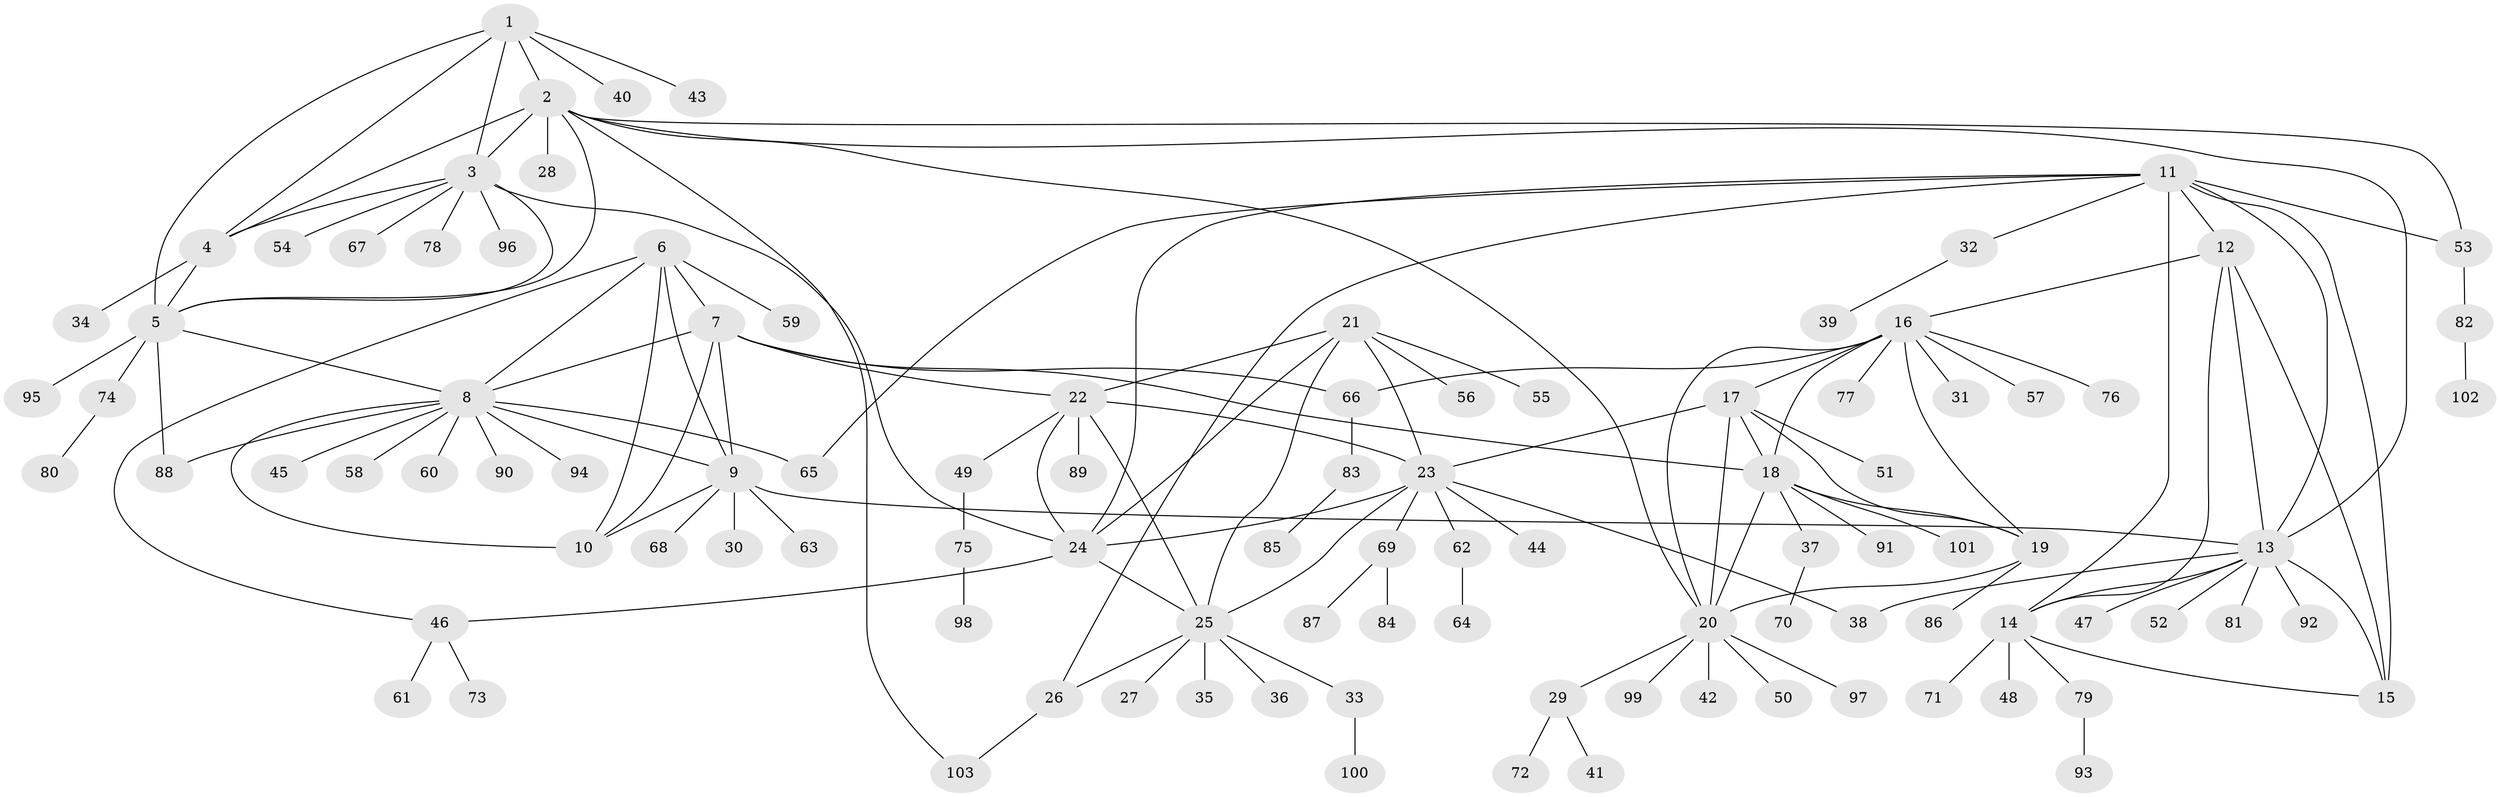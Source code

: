 // Generated by graph-tools (version 1.1) at 2025/15/03/09/25 04:15:43]
// undirected, 103 vertices, 146 edges
graph export_dot {
graph [start="1"]
  node [color=gray90,style=filled];
  1;
  2;
  3;
  4;
  5;
  6;
  7;
  8;
  9;
  10;
  11;
  12;
  13;
  14;
  15;
  16;
  17;
  18;
  19;
  20;
  21;
  22;
  23;
  24;
  25;
  26;
  27;
  28;
  29;
  30;
  31;
  32;
  33;
  34;
  35;
  36;
  37;
  38;
  39;
  40;
  41;
  42;
  43;
  44;
  45;
  46;
  47;
  48;
  49;
  50;
  51;
  52;
  53;
  54;
  55;
  56;
  57;
  58;
  59;
  60;
  61;
  62;
  63;
  64;
  65;
  66;
  67;
  68;
  69;
  70;
  71;
  72;
  73;
  74;
  75;
  76;
  77;
  78;
  79;
  80;
  81;
  82;
  83;
  84;
  85;
  86;
  87;
  88;
  89;
  90;
  91;
  92;
  93;
  94;
  95;
  96;
  97;
  98;
  99;
  100;
  101;
  102;
  103;
  1 -- 2;
  1 -- 3;
  1 -- 4;
  1 -- 5;
  1 -- 40;
  1 -- 43;
  2 -- 3;
  2 -- 4;
  2 -- 5;
  2 -- 13;
  2 -- 20;
  2 -- 28;
  2 -- 53;
  2 -- 103;
  3 -- 4;
  3 -- 5;
  3 -- 24;
  3 -- 54;
  3 -- 67;
  3 -- 78;
  3 -- 96;
  4 -- 5;
  4 -- 34;
  5 -- 8;
  5 -- 74;
  5 -- 88;
  5 -- 95;
  6 -- 7;
  6 -- 8;
  6 -- 9;
  6 -- 10;
  6 -- 46;
  6 -- 59;
  7 -- 8;
  7 -- 9;
  7 -- 10;
  7 -- 18;
  7 -- 22;
  7 -- 66;
  8 -- 9;
  8 -- 10;
  8 -- 45;
  8 -- 58;
  8 -- 60;
  8 -- 65;
  8 -- 88;
  8 -- 90;
  8 -- 94;
  9 -- 10;
  9 -- 13;
  9 -- 30;
  9 -- 63;
  9 -- 68;
  11 -- 12;
  11 -- 13;
  11 -- 14;
  11 -- 15;
  11 -- 24;
  11 -- 26;
  11 -- 32;
  11 -- 53;
  11 -- 65;
  12 -- 13;
  12 -- 14;
  12 -- 15;
  12 -- 16;
  13 -- 14;
  13 -- 15;
  13 -- 38;
  13 -- 47;
  13 -- 52;
  13 -- 81;
  13 -- 92;
  14 -- 15;
  14 -- 48;
  14 -- 71;
  14 -- 79;
  16 -- 17;
  16 -- 18;
  16 -- 19;
  16 -- 20;
  16 -- 31;
  16 -- 57;
  16 -- 66;
  16 -- 76;
  16 -- 77;
  17 -- 18;
  17 -- 19;
  17 -- 20;
  17 -- 23;
  17 -- 51;
  18 -- 19;
  18 -- 20;
  18 -- 37;
  18 -- 91;
  18 -- 101;
  19 -- 20;
  19 -- 86;
  20 -- 29;
  20 -- 42;
  20 -- 50;
  20 -- 97;
  20 -- 99;
  21 -- 22;
  21 -- 23;
  21 -- 24;
  21 -- 25;
  21 -- 55;
  21 -- 56;
  22 -- 23;
  22 -- 24;
  22 -- 25;
  22 -- 49;
  22 -- 89;
  23 -- 24;
  23 -- 25;
  23 -- 38;
  23 -- 44;
  23 -- 62;
  23 -- 69;
  24 -- 25;
  24 -- 46;
  25 -- 26;
  25 -- 27;
  25 -- 33;
  25 -- 35;
  25 -- 36;
  26 -- 103;
  29 -- 41;
  29 -- 72;
  32 -- 39;
  33 -- 100;
  37 -- 70;
  46 -- 61;
  46 -- 73;
  49 -- 75;
  53 -- 82;
  62 -- 64;
  66 -- 83;
  69 -- 84;
  69 -- 87;
  74 -- 80;
  75 -- 98;
  79 -- 93;
  82 -- 102;
  83 -- 85;
}
